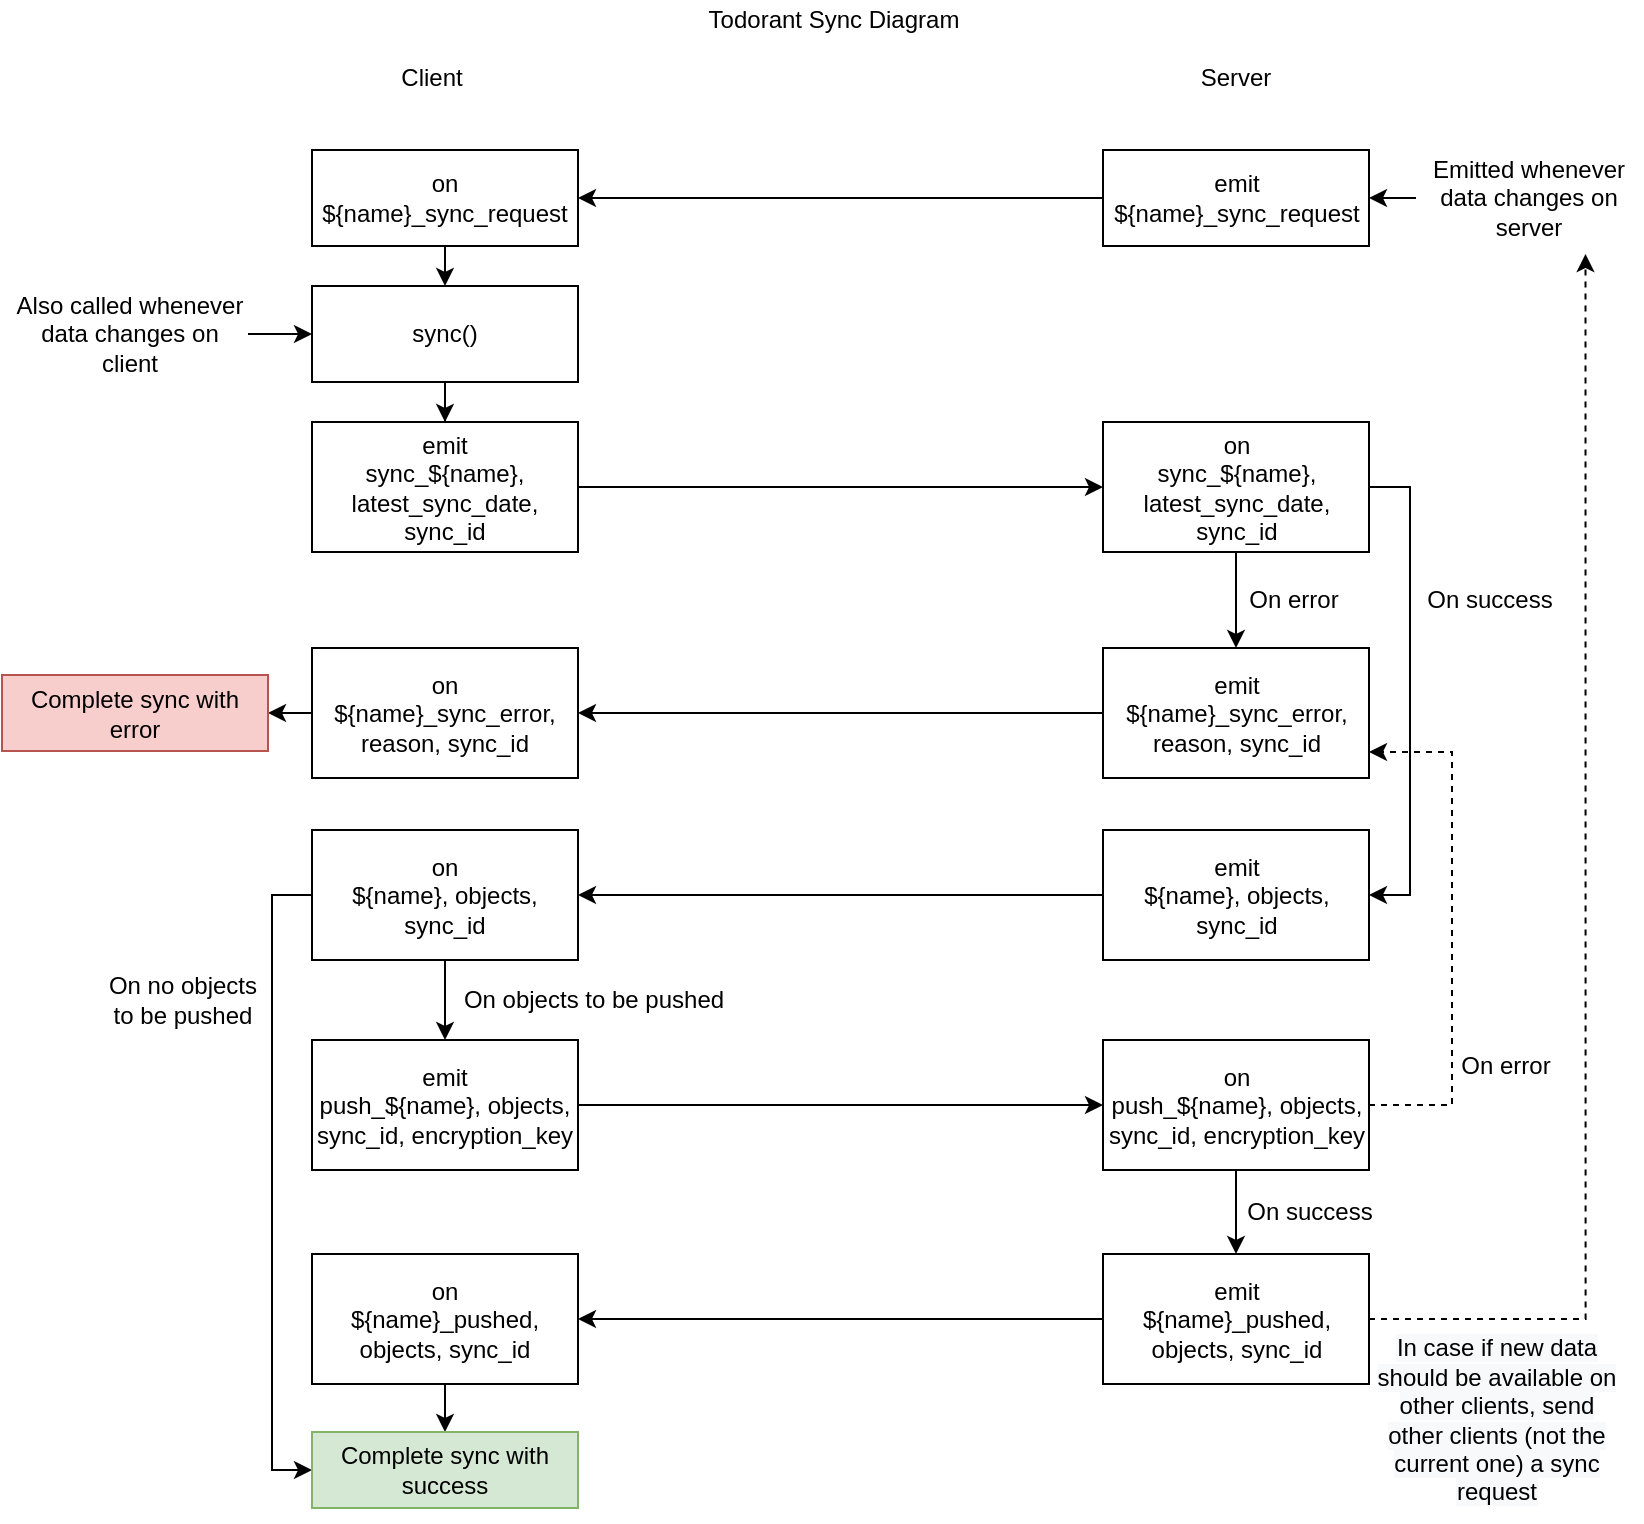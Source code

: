 <mxfile version="13.7.9" type="device"><diagram id="BGC0x_ejeoD7SbaXDDuk" name="Page-1"><mxGraphModel dx="946" dy="725" grid="0" gridSize="10" guides="1" tooltips="1" connect="1" arrows="1" fold="1" page="1" pageScale="1" pageWidth="827" pageHeight="1169" math="0" shadow="0"><root><mxCell id="0"/><mxCell id="1" parent="0"/><mxCell id="Aq9EuC8uOFMNNMSdVzCs-12" style="edgeStyle=orthogonalEdgeStyle;rounded=0;orthogonalLoop=1;jettySize=auto;html=1;exitX=0.5;exitY=1;exitDx=0;exitDy=0;entryX=0.5;entryY=0;entryDx=0;entryDy=0;" parent="1" source="Aq9EuC8uOFMNNMSdVzCs-1" target="Aq9EuC8uOFMNNMSdVzCs-11" edge="1"><mxGeometry relative="1" as="geometry"/></mxCell><mxCell id="Aq9EuC8uOFMNNMSdVzCs-1" value="on&lt;br&gt;&lt;div&gt;${name}_sync_request&lt;/div&gt;" style="rounded=0;whiteSpace=wrap;html=1;" parent="1" vertex="1"><mxGeometry x="164" y="95" width="133" height="48" as="geometry"/></mxCell><mxCell id="Aq9EuC8uOFMNNMSdVzCs-2" value="Todorant Sync Diagram" style="text;html=1;strokeColor=none;fillColor=none;align=center;verticalAlign=middle;whiteSpace=wrap;rounded=0;" parent="1" vertex="1"><mxGeometry x="350" y="20" width="150" height="20" as="geometry"/></mxCell><mxCell id="Aq9EuC8uOFMNNMSdVzCs-5" value="&lt;div&gt;Client&lt;/div&gt;" style="text;html=1;strokeColor=none;fillColor=none;align=center;verticalAlign=middle;whiteSpace=wrap;rounded=0;" parent="1" vertex="1"><mxGeometry x="149" y="49" width="150" height="20" as="geometry"/></mxCell><mxCell id="Aq9EuC8uOFMNNMSdVzCs-6" value="&lt;div&gt;Server&lt;/div&gt;" style="text;html=1;strokeColor=none;fillColor=none;align=center;verticalAlign=middle;whiteSpace=wrap;rounded=0;" parent="1" vertex="1"><mxGeometry x="551" y="49" width="150" height="20" as="geometry"/></mxCell><mxCell id="Aq9EuC8uOFMNNMSdVzCs-10" style="edgeStyle=orthogonalEdgeStyle;rounded=0;orthogonalLoop=1;jettySize=auto;html=1;exitX=0;exitY=0.5;exitDx=0;exitDy=0;" parent="1" source="Aq9EuC8uOFMNNMSdVzCs-7" target="Aq9EuC8uOFMNNMSdVzCs-1" edge="1"><mxGeometry relative="1" as="geometry"/></mxCell><mxCell id="Aq9EuC8uOFMNNMSdVzCs-7" value="&lt;div&gt;emit&lt;/div&gt;&lt;div&gt;${name}_sync_request&lt;/div&gt;" style="rounded=0;whiteSpace=wrap;html=1;" parent="1" vertex="1"><mxGeometry x="559.5" y="95" width="133" height="48" as="geometry"/></mxCell><mxCell id="Aq9EuC8uOFMNNMSdVzCs-15" value="" style="edgeStyle=orthogonalEdgeStyle;rounded=0;orthogonalLoop=1;jettySize=auto;html=1;" parent="1" source="Aq9EuC8uOFMNNMSdVzCs-8" target="Aq9EuC8uOFMNNMSdVzCs-7" edge="1"><mxGeometry relative="1" as="geometry"/></mxCell><mxCell id="Aq9EuC8uOFMNNMSdVzCs-8" value="&lt;div&gt;Emitted whenever&lt;/div&gt;&lt;div&gt;data changes on server&lt;br&gt;&lt;/div&gt;" style="text;html=1;strokeColor=none;fillColor=none;align=center;verticalAlign=middle;whiteSpace=wrap;rounded=0;" parent="1" vertex="1"><mxGeometry x="716" y="91" width="113" height="56" as="geometry"/></mxCell><mxCell id="Aq9EuC8uOFMNNMSdVzCs-17" value="" style="edgeStyle=orthogonalEdgeStyle;rounded=0;orthogonalLoop=1;jettySize=auto;html=1;" parent="1" source="Aq9EuC8uOFMNNMSdVzCs-11" target="Aq9EuC8uOFMNNMSdVzCs-16" edge="1"><mxGeometry relative="1" as="geometry"/></mxCell><mxCell id="Aq9EuC8uOFMNNMSdVzCs-11" value="sync()" style="rounded=0;whiteSpace=wrap;html=1;" parent="1" vertex="1"><mxGeometry x="164" y="163" width="133" height="48" as="geometry"/></mxCell><mxCell id="Aq9EuC8uOFMNNMSdVzCs-14" value="" style="edgeStyle=orthogonalEdgeStyle;rounded=0;orthogonalLoop=1;jettySize=auto;html=1;" parent="1" source="Aq9EuC8uOFMNNMSdVzCs-13" target="Aq9EuC8uOFMNNMSdVzCs-11" edge="1"><mxGeometry relative="1" as="geometry"/></mxCell><mxCell id="Aq9EuC8uOFMNNMSdVzCs-13" value="Also called whenever data changes on client" style="text;html=1;strokeColor=none;fillColor=none;align=center;verticalAlign=middle;whiteSpace=wrap;rounded=0;" parent="1" vertex="1"><mxGeometry x="14" y="177" width="118" height="20" as="geometry"/></mxCell><mxCell id="Aq9EuC8uOFMNNMSdVzCs-21" style="edgeStyle=orthogonalEdgeStyle;rounded=0;orthogonalLoop=1;jettySize=auto;html=1;exitX=1;exitY=0.5;exitDx=0;exitDy=0;" parent="1" source="Aq9EuC8uOFMNNMSdVzCs-16" target="Aq9EuC8uOFMNNMSdVzCs-20" edge="1"><mxGeometry relative="1" as="geometry"/></mxCell><mxCell id="Aq9EuC8uOFMNNMSdVzCs-16" value="&lt;div&gt;emit&lt;/div&gt;&lt;div&gt;sync_${name}, latest_sync_date, sync_id&lt;br&gt;&lt;/div&gt;" style="rounded=0;whiteSpace=wrap;html=1;" parent="1" vertex="1"><mxGeometry x="164" y="231" width="133" height="65" as="geometry"/></mxCell><mxCell id="Aq9EuC8uOFMNNMSdVzCs-25" value="" style="edgeStyle=orthogonalEdgeStyle;rounded=0;orthogonalLoop=1;jettySize=auto;html=1;" parent="1" source="Aq9EuC8uOFMNNMSdVzCs-20" target="Aq9EuC8uOFMNNMSdVzCs-22" edge="1"><mxGeometry relative="1" as="geometry"/></mxCell><mxCell id="Aq9EuC8uOFMNNMSdVzCs-30" style="edgeStyle=orthogonalEdgeStyle;rounded=0;orthogonalLoop=1;jettySize=auto;html=1;entryX=1;entryY=0.5;entryDx=0;entryDy=0;" parent="1" source="Aq9EuC8uOFMNNMSdVzCs-20" target="Aq9EuC8uOFMNNMSdVzCs-29" edge="1"><mxGeometry relative="1" as="geometry"><Array as="points"><mxPoint x="713" y="263.5"/><mxPoint x="713" y="468"/></Array></mxGeometry></mxCell><mxCell id="Aq9EuC8uOFMNNMSdVzCs-20" value="&lt;div&gt;on&lt;/div&gt;&lt;div&gt;sync_${name}, latest_sync_date, sync_id&lt;br&gt;&lt;/div&gt;" style="rounded=0;whiteSpace=wrap;html=1;" parent="1" vertex="1"><mxGeometry x="559.5" y="231" width="133" height="65" as="geometry"/></mxCell><mxCell id="Aq9EuC8uOFMNNMSdVzCs-24" style="edgeStyle=orthogonalEdgeStyle;rounded=0;orthogonalLoop=1;jettySize=auto;html=1;" parent="1" source="Aq9EuC8uOFMNNMSdVzCs-22" target="Aq9EuC8uOFMNNMSdVzCs-23" edge="1"><mxGeometry relative="1" as="geometry"/></mxCell><mxCell id="Aq9EuC8uOFMNNMSdVzCs-22" value="&lt;div&gt;emit&lt;/div&gt;&lt;div&gt;${name}_sync_error, reason, sync_id&lt;br&gt;&lt;/div&gt;" style="rounded=0;whiteSpace=wrap;html=1;" parent="1" vertex="1"><mxGeometry x="559.5" y="344" width="133" height="65" as="geometry"/></mxCell><mxCell id="Aq9EuC8uOFMNNMSdVzCs-28" value="" style="edgeStyle=orthogonalEdgeStyle;rounded=0;orthogonalLoop=1;jettySize=auto;html=1;entryX=1;entryY=0.5;entryDx=0;entryDy=0;" parent="1" source="Aq9EuC8uOFMNNMSdVzCs-23" target="Aq9EuC8uOFMNNMSdVzCs-52" edge="1"><mxGeometry relative="1" as="geometry"><mxPoint x="143" y="377" as="targetPoint"/></mxGeometry></mxCell><mxCell id="Aq9EuC8uOFMNNMSdVzCs-23" value="&lt;div&gt;on&lt;/div&gt;&lt;div&gt;${name}_sync_error, reason, sync_id&lt;br&gt;&lt;/div&gt;" style="rounded=0;whiteSpace=wrap;html=1;glass=0;shadow=0;sketch=0;" parent="1" vertex="1"><mxGeometry x="164" y="344" width="133" height="65" as="geometry"/></mxCell><mxCell id="Aq9EuC8uOFMNNMSdVzCs-26" value="On error" style="text;html=1;strokeColor=none;fillColor=none;align=center;verticalAlign=middle;whiteSpace=wrap;rounded=0;" parent="1" vertex="1"><mxGeometry x="628" y="310" width="54" height="20" as="geometry"/></mxCell><mxCell id="Aq9EuC8uOFMNNMSdVzCs-32" style="edgeStyle=orthogonalEdgeStyle;rounded=0;orthogonalLoop=1;jettySize=auto;html=1;entryX=1;entryY=0.5;entryDx=0;entryDy=0;" parent="1" source="Aq9EuC8uOFMNNMSdVzCs-29" target="Aq9EuC8uOFMNNMSdVzCs-31" edge="1"><mxGeometry relative="1" as="geometry"/></mxCell><mxCell id="Aq9EuC8uOFMNNMSdVzCs-29" value="&lt;div&gt;emit&lt;/div&gt;&lt;div&gt;${name}, objects, sync_id&lt;br&gt;&lt;/div&gt;" style="rounded=0;whiteSpace=wrap;html=1;" parent="1" vertex="1"><mxGeometry x="559.5" y="435" width="133" height="65" as="geometry"/></mxCell><mxCell id="Aq9EuC8uOFMNNMSdVzCs-37" value="" style="edgeStyle=orthogonalEdgeStyle;rounded=0;orthogonalLoop=1;jettySize=auto;html=1;" parent="1" source="Aq9EuC8uOFMNNMSdVzCs-31" target="Aq9EuC8uOFMNNMSdVzCs-35" edge="1"><mxGeometry relative="1" as="geometry"/></mxCell><mxCell id="Aq9EuC8uOFMNNMSdVzCs-31" value="&lt;div&gt;on&lt;/div&gt;&lt;div&gt;${name}, objects, sync_id&lt;br&gt;&lt;/div&gt;" style="rounded=0;whiteSpace=wrap;html=1;" parent="1" vertex="1"><mxGeometry x="164" y="435" width="133" height="65" as="geometry"/></mxCell><mxCell id="Aq9EuC8uOFMNNMSdVzCs-33" value="On success" style="text;html=1;strokeColor=none;fillColor=none;align=center;verticalAlign=middle;whiteSpace=wrap;rounded=0;" parent="1" vertex="1"><mxGeometry x="718" y="310" width="70" height="20" as="geometry"/></mxCell><mxCell id="Aq9EuC8uOFMNNMSdVzCs-38" style="edgeStyle=orthogonalEdgeStyle;rounded=0;orthogonalLoop=1;jettySize=auto;html=1;entryX=0;entryY=0.5;entryDx=0;entryDy=0;" parent="1" source="Aq9EuC8uOFMNNMSdVzCs-35" target="Aq9EuC8uOFMNNMSdVzCs-36" edge="1"><mxGeometry relative="1" as="geometry"><mxPoint x="557.588" y="572.5" as="targetPoint"/></mxGeometry></mxCell><mxCell id="Aq9EuC8uOFMNNMSdVzCs-54" style="edgeStyle=orthogonalEdgeStyle;rounded=0;orthogonalLoop=1;jettySize=auto;html=1;entryX=0;entryY=0.5;entryDx=0;entryDy=0;exitX=0;exitY=0.5;exitDx=0;exitDy=0;" parent="1" source="Aq9EuC8uOFMNNMSdVzCs-31" target="Aq9EuC8uOFMNNMSdVzCs-50" edge="1"><mxGeometry relative="1" as="geometry"><Array as="points"><mxPoint x="144" y="468"/><mxPoint x="144" y="755"/></Array></mxGeometry></mxCell><mxCell id="Aq9EuC8uOFMNNMSdVzCs-35" value="&lt;div&gt;emit&lt;/div&gt;&lt;div&gt;push_${name}, objects, sync_id, encryption_key&lt;br&gt;&lt;/div&gt;" style="rounded=0;whiteSpace=wrap;html=1;" parent="1" vertex="1"><mxGeometry x="164" y="540" width="133" height="65" as="geometry"/></mxCell><mxCell id="Aq9EuC8uOFMNNMSdVzCs-40" style="edgeStyle=orthogonalEdgeStyle;rounded=0;orthogonalLoop=1;jettySize=auto;html=1;dashed=1;" parent="1" source="Aq9EuC8uOFMNNMSdVzCs-36" target="Aq9EuC8uOFMNNMSdVzCs-22" edge="1"><mxGeometry relative="1" as="geometry"><Array as="points"><mxPoint x="734" y="573"/><mxPoint x="734" y="396"/></Array></mxGeometry></mxCell><mxCell id="Aq9EuC8uOFMNNMSdVzCs-45" value="" style="edgeStyle=orthogonalEdgeStyle;rounded=0;orthogonalLoop=1;jettySize=auto;html=1;" parent="1" source="Aq9EuC8uOFMNNMSdVzCs-36" target="Aq9EuC8uOFMNNMSdVzCs-44" edge="1"><mxGeometry relative="1" as="geometry"/></mxCell><mxCell id="Aq9EuC8uOFMNNMSdVzCs-36" value="&lt;div&gt;on&lt;/div&gt;&lt;div&gt;push_${name}, objects, sync_id, encryption_key&lt;br&gt;&lt;/div&gt;" style="rounded=0;whiteSpace=wrap;html=1;" parent="1" vertex="1"><mxGeometry x="559.5" y="540" width="133" height="65" as="geometry"/></mxCell><mxCell id="Aq9EuC8uOFMNNMSdVzCs-39" value="On objects to be pushed" style="text;html=1;strokeColor=none;fillColor=none;align=center;verticalAlign=middle;whiteSpace=wrap;rounded=0;" parent="1" vertex="1"><mxGeometry x="237" y="510" width="136" height="20" as="geometry"/></mxCell><mxCell id="Aq9EuC8uOFMNNMSdVzCs-42" value="On error" style="text;html=1;strokeColor=none;fillColor=none;align=center;verticalAlign=middle;whiteSpace=wrap;rounded=0;" parent="1" vertex="1"><mxGeometry x="734" y="543" width="54" height="20" as="geometry"/></mxCell><mxCell id="Aq9EuC8uOFMNNMSdVzCs-49" style="edgeStyle=orthogonalEdgeStyle;rounded=0;orthogonalLoop=1;jettySize=auto;html=1;entryX=1;entryY=0.5;entryDx=0;entryDy=0;" parent="1" source="Aq9EuC8uOFMNNMSdVzCs-44" target="Aq9EuC8uOFMNNMSdVzCs-46" edge="1"><mxGeometry relative="1" as="geometry"/></mxCell><mxCell id="rtwLnAfBPAtlUZZ0Q-ra-1" style="edgeStyle=orthogonalEdgeStyle;rounded=0;orthogonalLoop=1;jettySize=auto;html=1;exitX=1;exitY=0.5;exitDx=0;exitDy=0;entryX=0.75;entryY=1;entryDx=0;entryDy=0;dashed=1;" edge="1" parent="1" source="Aq9EuC8uOFMNNMSdVzCs-44" target="Aq9EuC8uOFMNNMSdVzCs-8"><mxGeometry relative="1" as="geometry"><mxPoint x="804" y="163" as="targetPoint"/></mxGeometry></mxCell><mxCell id="Aq9EuC8uOFMNNMSdVzCs-44" value="&lt;div&gt;emit&lt;/div&gt;&lt;div&gt;${name}_pushed, objects, sync_id&lt;br&gt;&lt;/div&gt;" style="rounded=0;whiteSpace=wrap;html=1;" parent="1" vertex="1"><mxGeometry x="559.5" y="647" width="133" height="65" as="geometry"/></mxCell><mxCell id="Aq9EuC8uOFMNNMSdVzCs-51" value="" style="edgeStyle=orthogonalEdgeStyle;rounded=0;orthogonalLoop=1;jettySize=auto;html=1;" parent="1" source="Aq9EuC8uOFMNNMSdVzCs-46" target="Aq9EuC8uOFMNNMSdVzCs-50" edge="1"><mxGeometry relative="1" as="geometry"/></mxCell><mxCell id="Aq9EuC8uOFMNNMSdVzCs-46" value="&lt;div&gt;on&lt;br&gt;&lt;/div&gt;&lt;div&gt;${name}_pushed, objects, sync_id&lt;br&gt;&lt;/div&gt;" style="rounded=0;whiteSpace=wrap;html=1;" parent="1" vertex="1"><mxGeometry x="164" y="647" width="133" height="65" as="geometry"/></mxCell><mxCell id="Aq9EuC8uOFMNNMSdVzCs-50" value="Complete sync with success" style="rounded=0;whiteSpace=wrap;html=1;fillColor=#d5e8d4;strokeColor=#82b366;" parent="1" vertex="1"><mxGeometry x="164" y="736" width="133" height="38" as="geometry"/></mxCell><mxCell id="Aq9EuC8uOFMNNMSdVzCs-52" value="Complete sync with error" style="rounded=0;whiteSpace=wrap;html=1;fillColor=#f8cecc;strokeColor=#b85450;" parent="1" vertex="1"><mxGeometry x="9" y="357.5" width="133" height="38" as="geometry"/></mxCell><mxCell id="Aq9EuC8uOFMNNMSdVzCs-55" value="On no objects to be pushed" style="text;html=1;strokeColor=none;fillColor=none;align=center;verticalAlign=middle;whiteSpace=wrap;rounded=0;" parent="1" vertex="1"><mxGeometry x="57" y="510" width="85" height="20" as="geometry"/></mxCell><mxCell id="Aq9EuC8uOFMNNMSdVzCs-56" value="On success" style="text;html=1;strokeColor=none;fillColor=none;align=center;verticalAlign=middle;whiteSpace=wrap;rounded=0;" parent="1" vertex="1"><mxGeometry x="628" y="616" width="70" height="20" as="geometry"/></mxCell><mxCell id="Aq9EuC8uOFMNNMSdVzCs-57" style="edgeStyle=orthogonalEdgeStyle;rounded=0;orthogonalLoop=1;jettySize=auto;html=1;exitX=0.5;exitY=1;exitDx=0;exitDy=0;" parent="1" source="Aq9EuC8uOFMNNMSdVzCs-8" target="Aq9EuC8uOFMNNMSdVzCs-8" edge="1"><mxGeometry relative="1" as="geometry"/></mxCell><mxCell id="rtwLnAfBPAtlUZZ0Q-ra-3" value="&lt;meta charset=&quot;utf-8&quot;&gt;&lt;span style=&quot;color: rgb(0, 0, 0); font-family: helvetica; font-size: 12px; font-style: normal; font-weight: 400; letter-spacing: normal; text-align: center; text-indent: 0px; text-transform: none; word-spacing: 0px; background-color: rgb(248, 249, 250); display: inline; float: none;&quot;&gt;In case if new data should be available on other clients, send other clients (not the current one) a sync request&lt;/span&gt;" style="text;html=1;strokeColor=none;fillColor=none;align=center;verticalAlign=middle;whiteSpace=wrap;rounded=0;" vertex="1" parent="1"><mxGeometry x="692.5" y="679" width="127" height="102" as="geometry"/></mxCell></root></mxGraphModel></diagram></mxfile>